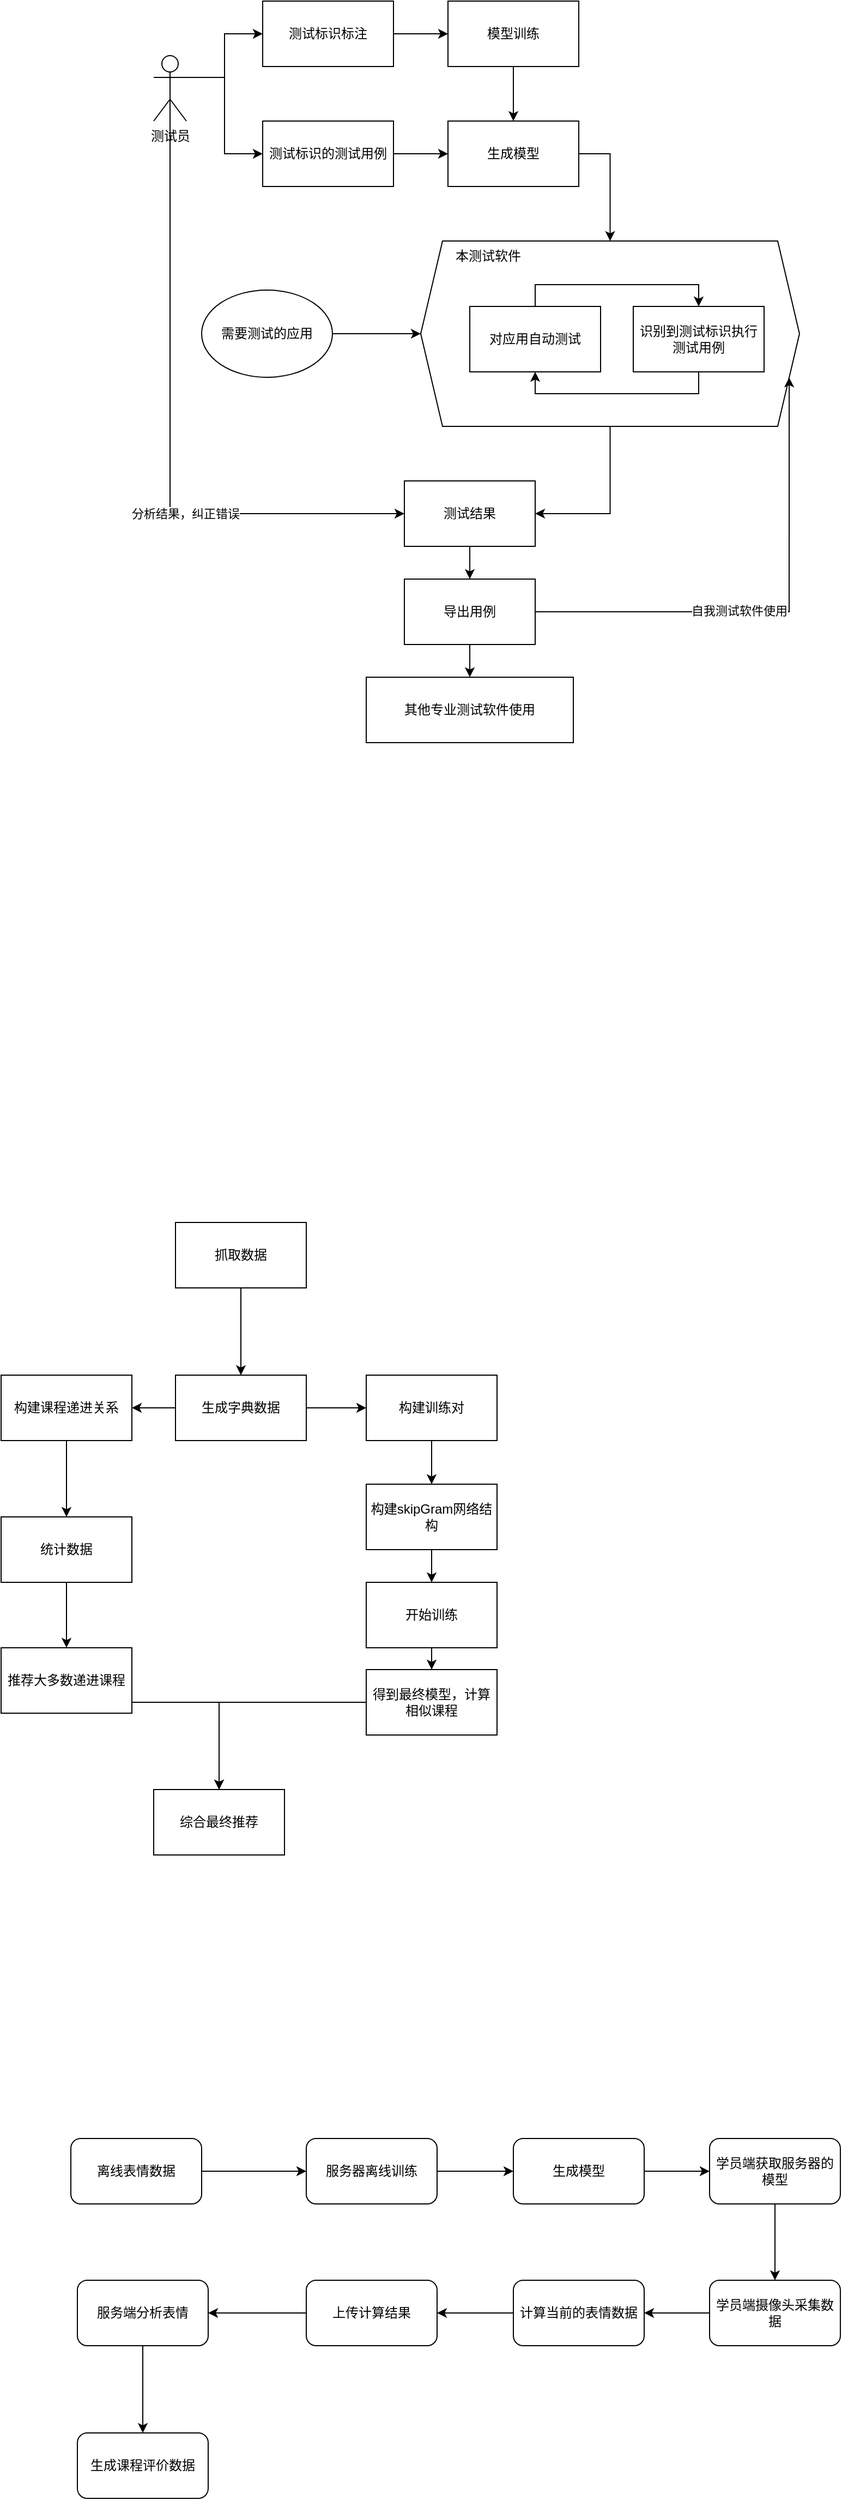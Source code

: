 <mxfile version="15.2.9" type="github">
  <diagram id="BvmnmwPzsOyRWKRXNK94" name="Page-1">
    <mxGraphModel dx="946" dy="531" grid="1" gridSize="10" guides="1" tooltips="1" connect="1" arrows="1" fold="1" page="1" pageScale="1" pageWidth="827" pageHeight="1169" math="0" shadow="0">
      <root>
        <mxCell id="0" />
        <mxCell id="1" parent="0" />
        <mxCell id="qzhhvuBuF7rtKGdXVutf-93" value="" style="edgeStyle=orthogonalEdgeStyle;rounded=0;orthogonalLoop=1;jettySize=auto;html=1;" parent="1" source="qzhhvuBuF7rtKGdXVutf-94" target="qzhhvuBuF7rtKGdXVutf-103" edge="1">
          <mxGeometry relative="1" as="geometry" />
        </mxCell>
        <mxCell id="qzhhvuBuF7rtKGdXVutf-94" value="测试标识标注" style="rounded=0;whiteSpace=wrap;html=1;" parent="1" vertex="1">
          <mxGeometry x="350" y="140" width="120" height="60" as="geometry" />
        </mxCell>
        <mxCell id="qzhhvuBuF7rtKGdXVutf-95" value="" style="edgeStyle=orthogonalEdgeStyle;rounded=0;orthogonalLoop=1;jettySize=auto;html=1;" parent="1" source="qzhhvuBuF7rtKGdXVutf-96" target="qzhhvuBuF7rtKGdXVutf-105" edge="1">
          <mxGeometry relative="1" as="geometry" />
        </mxCell>
        <mxCell id="qzhhvuBuF7rtKGdXVutf-96" value="测试标识的测试用例" style="rounded=0;whiteSpace=wrap;html=1;" parent="1" vertex="1">
          <mxGeometry x="350" y="250" width="120" height="60" as="geometry" />
        </mxCell>
        <mxCell id="qzhhvuBuF7rtKGdXVutf-97" style="edgeStyle=orthogonalEdgeStyle;rounded=0;orthogonalLoop=1;jettySize=auto;html=1;exitX=1;exitY=0.333;exitDx=0;exitDy=0;exitPerimeter=0;entryX=0;entryY=0.5;entryDx=0;entryDy=0;" parent="1" source="qzhhvuBuF7rtKGdXVutf-101" target="qzhhvuBuF7rtKGdXVutf-94" edge="1">
          <mxGeometry relative="1" as="geometry" />
        </mxCell>
        <mxCell id="qzhhvuBuF7rtKGdXVutf-98" style="edgeStyle=orthogonalEdgeStyle;rounded=0;orthogonalLoop=1;jettySize=auto;html=1;exitX=1;exitY=0.333;exitDx=0;exitDy=0;exitPerimeter=0;entryX=0;entryY=0.5;entryDx=0;entryDy=0;" parent="1" source="qzhhvuBuF7rtKGdXVutf-101" target="qzhhvuBuF7rtKGdXVutf-96" edge="1">
          <mxGeometry relative="1" as="geometry" />
        </mxCell>
        <mxCell id="qzhhvuBuF7rtKGdXVutf-99" style="edgeStyle=orthogonalEdgeStyle;rounded=0;orthogonalLoop=1;jettySize=auto;html=1;exitX=0.5;exitY=0.5;exitDx=0;exitDy=0;exitPerimeter=0;entryX=0;entryY=0.5;entryDx=0;entryDy=0;" parent="1" source="qzhhvuBuF7rtKGdXVutf-101" target="qzhhvuBuF7rtKGdXVutf-115" edge="1">
          <mxGeometry relative="1" as="geometry">
            <Array as="points">
              <mxPoint x="265" y="610" />
            </Array>
          </mxGeometry>
        </mxCell>
        <mxCell id="qzhhvuBuF7rtKGdXVutf-100" value="分析结果，纠正错误" style="edgeLabel;html=1;align=center;verticalAlign=middle;resizable=0;points=[];" parent="qzhhvuBuF7rtKGdXVutf-99" vertex="1" connectable="0">
          <mxGeometry x="0.335" relative="1" as="geometry">
            <mxPoint as="offset" />
          </mxGeometry>
        </mxCell>
        <mxCell id="qzhhvuBuF7rtKGdXVutf-101" value="测试员" style="shape=umlActor;verticalLabelPosition=bottom;verticalAlign=top;html=1;outlineConnect=0;" parent="1" vertex="1">
          <mxGeometry x="250" y="190" width="30" height="60" as="geometry" />
        </mxCell>
        <mxCell id="qzhhvuBuF7rtKGdXVutf-102" value="" style="edgeStyle=orthogonalEdgeStyle;rounded=0;orthogonalLoop=1;jettySize=auto;html=1;" parent="1" source="qzhhvuBuF7rtKGdXVutf-103" target="qzhhvuBuF7rtKGdXVutf-105" edge="1">
          <mxGeometry relative="1" as="geometry" />
        </mxCell>
        <mxCell id="qzhhvuBuF7rtKGdXVutf-103" value="模型训练" style="rounded=0;whiteSpace=wrap;html=1;" parent="1" vertex="1">
          <mxGeometry x="520" y="140" width="120" height="60" as="geometry" />
        </mxCell>
        <mxCell id="qzhhvuBuF7rtKGdXVutf-104" value="" style="edgeStyle=orthogonalEdgeStyle;rounded=0;orthogonalLoop=1;jettySize=auto;html=1;exitX=1;exitY=0.5;exitDx=0;exitDy=0;" parent="1" source="qzhhvuBuF7rtKGdXVutf-105" target="qzhhvuBuF7rtKGdXVutf-107" edge="1">
          <mxGeometry relative="1" as="geometry" />
        </mxCell>
        <mxCell id="qzhhvuBuF7rtKGdXVutf-105" value="生成模型" style="whiteSpace=wrap;html=1;rounded=0;" parent="1" vertex="1">
          <mxGeometry x="520" y="250" width="120" height="60" as="geometry" />
        </mxCell>
        <mxCell id="qzhhvuBuF7rtKGdXVutf-106" value="" style="edgeStyle=orthogonalEdgeStyle;rounded=0;orthogonalLoop=1;jettySize=auto;html=1;entryX=1;entryY=0.5;entryDx=0;entryDy=0;" parent="1" source="qzhhvuBuF7rtKGdXVutf-107" target="qzhhvuBuF7rtKGdXVutf-115" edge="1">
          <mxGeometry relative="1" as="geometry" />
        </mxCell>
        <mxCell id="qzhhvuBuF7rtKGdXVutf-107" value="&amp;nbsp; &amp;nbsp; &amp;nbsp; &amp;nbsp; &amp;nbsp;本测试软件" style="shape=hexagon;perimeter=hexagonPerimeter2;whiteSpace=wrap;html=1;fixedSize=1;align=left;verticalAlign=top;" parent="1" vertex="1">
          <mxGeometry x="495" y="360" width="347.5" height="170" as="geometry" />
        </mxCell>
        <mxCell id="qzhhvuBuF7rtKGdXVutf-108" style="edgeStyle=orthogonalEdgeStyle;rounded=0;orthogonalLoop=1;jettySize=auto;html=1;exitX=0.5;exitY=0;exitDx=0;exitDy=0;entryX=0.5;entryY=0;entryDx=0;entryDy=0;" parent="1" source="qzhhvuBuF7rtKGdXVutf-109" target="qzhhvuBuF7rtKGdXVutf-111" edge="1">
          <mxGeometry relative="1" as="geometry" />
        </mxCell>
        <mxCell id="qzhhvuBuF7rtKGdXVutf-109" value="对应用自动测试" style="whiteSpace=wrap;html=1;rounded=0;" parent="1" vertex="1">
          <mxGeometry x="540" y="420" width="120" height="60" as="geometry" />
        </mxCell>
        <mxCell id="qzhhvuBuF7rtKGdXVutf-110" style="edgeStyle=orthogonalEdgeStyle;rounded=0;orthogonalLoop=1;jettySize=auto;html=1;exitX=0.5;exitY=1;exitDx=0;exitDy=0;entryX=0.5;entryY=1;entryDx=0;entryDy=0;" parent="1" source="qzhhvuBuF7rtKGdXVutf-111" target="qzhhvuBuF7rtKGdXVutf-109" edge="1">
          <mxGeometry relative="1" as="geometry" />
        </mxCell>
        <mxCell id="qzhhvuBuF7rtKGdXVutf-111" value="识别到测试标识执行测试用例" style="whiteSpace=wrap;html=1;rounded=0;" parent="1" vertex="1">
          <mxGeometry x="690" y="420" width="120" height="60" as="geometry" />
        </mxCell>
        <mxCell id="qzhhvuBuF7rtKGdXVutf-112" style="edgeStyle=orthogonalEdgeStyle;rounded=0;orthogonalLoop=1;jettySize=auto;html=1;" parent="1" source="qzhhvuBuF7rtKGdXVutf-121" target="qzhhvuBuF7rtKGdXVutf-107" edge="1">
          <mxGeometry relative="1" as="geometry">
            <mxPoint x="430" y="445" as="sourcePoint" />
          </mxGeometry>
        </mxCell>
        <mxCell id="qzhhvuBuF7rtKGdXVutf-114" value="" style="edgeStyle=orthogonalEdgeStyle;rounded=0;orthogonalLoop=1;jettySize=auto;html=1;" parent="1" source="qzhhvuBuF7rtKGdXVutf-115" target="qzhhvuBuF7rtKGdXVutf-119" edge="1">
          <mxGeometry relative="1" as="geometry" />
        </mxCell>
        <mxCell id="qzhhvuBuF7rtKGdXVutf-115" value="测试结果" style="whiteSpace=wrap;html=1;align=center;verticalAlign=middle;" parent="1" vertex="1">
          <mxGeometry x="480" y="580" width="120" height="60" as="geometry" />
        </mxCell>
        <mxCell id="qzhhvuBuF7rtKGdXVutf-116" value="" style="edgeStyle=orthogonalEdgeStyle;rounded=0;orthogonalLoop=1;jettySize=auto;html=1;" parent="1" source="qzhhvuBuF7rtKGdXVutf-119" target="qzhhvuBuF7rtKGdXVutf-120" edge="1">
          <mxGeometry relative="1" as="geometry" />
        </mxCell>
        <mxCell id="qzhhvuBuF7rtKGdXVutf-117" style="edgeStyle=orthogonalEdgeStyle;rounded=0;orthogonalLoop=1;jettySize=auto;html=1;exitX=1;exitY=0.5;exitDx=0;exitDy=0;entryX=1;entryY=0.75;entryDx=0;entryDy=0;" parent="1" source="qzhhvuBuF7rtKGdXVutf-119" target="qzhhvuBuF7rtKGdXVutf-107" edge="1">
          <mxGeometry relative="1" as="geometry" />
        </mxCell>
        <mxCell id="qzhhvuBuF7rtKGdXVutf-118" value="自我测试软件使用" style="edgeLabel;html=1;align=center;verticalAlign=middle;resizable=0;points=[];" parent="qzhhvuBuF7rtKGdXVutf-117" vertex="1" connectable="0">
          <mxGeometry x="-0.164" y="1" relative="1" as="geometry">
            <mxPoint as="offset" />
          </mxGeometry>
        </mxCell>
        <mxCell id="qzhhvuBuF7rtKGdXVutf-119" value="导出用例" style="whiteSpace=wrap;html=1;" parent="1" vertex="1">
          <mxGeometry x="480" y="670" width="120" height="60" as="geometry" />
        </mxCell>
        <mxCell id="qzhhvuBuF7rtKGdXVutf-120" value="其他专业测试软件使用" style="whiteSpace=wrap;html=1;" parent="1" vertex="1">
          <mxGeometry x="445" y="760" width="190" height="60" as="geometry" />
        </mxCell>
        <mxCell id="qzhhvuBuF7rtKGdXVutf-121" value="&lt;span&gt;需要测试的应用&lt;/span&gt;" style="ellipse;whiteSpace=wrap;html=1;" parent="1" vertex="1">
          <mxGeometry x="294" y="405" width="120" height="80" as="geometry" />
        </mxCell>
        <mxCell id="FgPzwGsgEw1WV9atiQHV-3" value="" style="edgeStyle=orthogonalEdgeStyle;rounded=0;orthogonalLoop=1;jettySize=auto;html=1;" parent="1" source="FgPzwGsgEw1WV9atiQHV-1" target="FgPzwGsgEw1WV9atiQHV-2" edge="1">
          <mxGeometry relative="1" as="geometry" />
        </mxCell>
        <mxCell id="FgPzwGsgEw1WV9atiQHV-1" value="抓取数据" style="rounded=0;whiteSpace=wrap;html=1;" parent="1" vertex="1">
          <mxGeometry x="270" y="1260" width="120" height="60" as="geometry" />
        </mxCell>
        <mxCell id="FgPzwGsgEw1WV9atiQHV-5" value="" style="edgeStyle=orthogonalEdgeStyle;rounded=0;orthogonalLoop=1;jettySize=auto;html=1;" parent="1" source="FgPzwGsgEw1WV9atiQHV-2" target="FgPzwGsgEw1WV9atiQHV-4" edge="1">
          <mxGeometry relative="1" as="geometry" />
        </mxCell>
        <mxCell id="FgPzwGsgEw1WV9atiQHV-15" value="" style="edgeStyle=orthogonalEdgeStyle;rounded=0;orthogonalLoop=1;jettySize=auto;html=1;" parent="1" source="FgPzwGsgEw1WV9atiQHV-2" target="FgPzwGsgEw1WV9atiQHV-14" edge="1">
          <mxGeometry relative="1" as="geometry" />
        </mxCell>
        <mxCell id="FgPzwGsgEw1WV9atiQHV-2" value="生成字典数据" style="rounded=0;whiteSpace=wrap;html=1;" parent="1" vertex="1">
          <mxGeometry x="270" y="1400" width="120" height="60" as="geometry" />
        </mxCell>
        <mxCell id="FgPzwGsgEw1WV9atiQHV-9" value="" style="edgeStyle=orthogonalEdgeStyle;rounded=0;orthogonalLoop=1;jettySize=auto;html=1;" parent="1" source="FgPzwGsgEw1WV9atiQHV-4" target="FgPzwGsgEw1WV9atiQHV-8" edge="1">
          <mxGeometry relative="1" as="geometry" />
        </mxCell>
        <mxCell id="FgPzwGsgEw1WV9atiQHV-4" value="构建训练对" style="rounded=0;whiteSpace=wrap;html=1;" parent="1" vertex="1">
          <mxGeometry x="445" y="1400" width="120" height="60" as="geometry" />
        </mxCell>
        <mxCell id="FgPzwGsgEw1WV9atiQHV-11" value="" style="edgeStyle=orthogonalEdgeStyle;rounded=0;orthogonalLoop=1;jettySize=auto;html=1;" parent="1" source="FgPzwGsgEw1WV9atiQHV-8" target="FgPzwGsgEw1WV9atiQHV-10" edge="1">
          <mxGeometry relative="1" as="geometry" />
        </mxCell>
        <mxCell id="FgPzwGsgEw1WV9atiQHV-8" value="构建skipGram网络结构" style="rounded=0;whiteSpace=wrap;html=1;" parent="1" vertex="1">
          <mxGeometry x="445" y="1500" width="120" height="60" as="geometry" />
        </mxCell>
        <mxCell id="FgPzwGsgEw1WV9atiQHV-13" value="" style="edgeStyle=orthogonalEdgeStyle;rounded=0;orthogonalLoop=1;jettySize=auto;html=1;" parent="1" source="FgPzwGsgEw1WV9atiQHV-10" target="FgPzwGsgEw1WV9atiQHV-12" edge="1">
          <mxGeometry relative="1" as="geometry" />
        </mxCell>
        <mxCell id="FgPzwGsgEw1WV9atiQHV-10" value="开始训练" style="rounded=0;whiteSpace=wrap;html=1;" parent="1" vertex="1">
          <mxGeometry x="445" y="1590" width="120" height="60" as="geometry" />
        </mxCell>
        <mxCell id="FgPzwGsgEw1WV9atiQHV-22" style="edgeStyle=orthogonalEdgeStyle;rounded=0;orthogonalLoop=1;jettySize=auto;html=1;entryX=0.5;entryY=0;entryDx=0;entryDy=0;" parent="1" source="FgPzwGsgEw1WV9atiQHV-12" target="FgPzwGsgEw1WV9atiQHV-20" edge="1">
          <mxGeometry relative="1" as="geometry">
            <mxPoint x="340" y="1780" as="targetPoint" />
            <Array as="points">
              <mxPoint x="310" y="1700" />
            </Array>
          </mxGeometry>
        </mxCell>
        <mxCell id="FgPzwGsgEw1WV9atiQHV-12" value="得到最终模型，计算相似课程" style="rounded=0;whiteSpace=wrap;html=1;" parent="1" vertex="1">
          <mxGeometry x="445" y="1670" width="120" height="60" as="geometry" />
        </mxCell>
        <mxCell id="FgPzwGsgEw1WV9atiQHV-17" value="" style="edgeStyle=orthogonalEdgeStyle;rounded=0;orthogonalLoop=1;jettySize=auto;html=1;" parent="1" source="FgPzwGsgEw1WV9atiQHV-14" target="FgPzwGsgEw1WV9atiQHV-16" edge="1">
          <mxGeometry relative="1" as="geometry" />
        </mxCell>
        <mxCell id="FgPzwGsgEw1WV9atiQHV-14" value="构建课程递进关系" style="rounded=0;whiteSpace=wrap;html=1;" parent="1" vertex="1">
          <mxGeometry x="110" y="1400" width="120" height="60" as="geometry" />
        </mxCell>
        <mxCell id="FgPzwGsgEw1WV9atiQHV-19" value="" style="edgeStyle=orthogonalEdgeStyle;rounded=0;orthogonalLoop=1;jettySize=auto;html=1;" parent="1" source="FgPzwGsgEw1WV9atiQHV-16" target="FgPzwGsgEw1WV9atiQHV-18" edge="1">
          <mxGeometry relative="1" as="geometry" />
        </mxCell>
        <mxCell id="FgPzwGsgEw1WV9atiQHV-16" value="统计数据" style="rounded=0;whiteSpace=wrap;html=1;" parent="1" vertex="1">
          <mxGeometry x="110" y="1530" width="120" height="60" as="geometry" />
        </mxCell>
        <mxCell id="FgPzwGsgEw1WV9atiQHV-21" value="" style="edgeStyle=orthogonalEdgeStyle;rounded=0;orthogonalLoop=1;jettySize=auto;html=1;" parent="1" source="FgPzwGsgEw1WV9atiQHV-18" target="FgPzwGsgEw1WV9atiQHV-20" edge="1">
          <mxGeometry relative="1" as="geometry">
            <Array as="points">
              <mxPoint x="310" y="1700" />
            </Array>
          </mxGeometry>
        </mxCell>
        <mxCell id="FgPzwGsgEw1WV9atiQHV-18" value="推荐大多数递进课程" style="rounded=0;whiteSpace=wrap;html=1;" parent="1" vertex="1">
          <mxGeometry x="110" y="1650" width="120" height="60" as="geometry" />
        </mxCell>
        <mxCell id="FgPzwGsgEw1WV9atiQHV-20" value="综合最终推荐" style="rounded=0;whiteSpace=wrap;html=1;" parent="1" vertex="1">
          <mxGeometry x="250" y="1780" width="120" height="60" as="geometry" />
        </mxCell>
        <mxCell id="V5bHoIMc3ekC5QYiXzVF-5" value="" style="edgeStyle=orthogonalEdgeStyle;rounded=0;orthogonalLoop=1;jettySize=auto;html=1;" parent="1" source="V5bHoIMc3ekC5QYiXzVF-1" target="V5bHoIMc3ekC5QYiXzVF-4" edge="1">
          <mxGeometry relative="1" as="geometry" />
        </mxCell>
        <mxCell id="V5bHoIMc3ekC5QYiXzVF-1" value="服务器离线训练" style="rounded=1;whiteSpace=wrap;html=1;" parent="1" vertex="1">
          <mxGeometry x="390" y="2100" width="120" height="60" as="geometry" />
        </mxCell>
        <mxCell id="V5bHoIMc3ekC5QYiXzVF-3" value="" style="edgeStyle=orthogonalEdgeStyle;rounded=0;orthogonalLoop=1;jettySize=auto;html=1;" parent="1" source="V5bHoIMc3ekC5QYiXzVF-2" target="V5bHoIMc3ekC5QYiXzVF-1" edge="1">
          <mxGeometry relative="1" as="geometry" />
        </mxCell>
        <mxCell id="V5bHoIMc3ekC5QYiXzVF-2" value="离线表情数据" style="rounded=1;whiteSpace=wrap;html=1;" parent="1" vertex="1">
          <mxGeometry x="174" y="2100" width="120" height="60" as="geometry" />
        </mxCell>
        <mxCell id="4NYY5tclWFkSQuJX4EGY-3" style="edgeStyle=orthogonalEdgeStyle;rounded=0;orthogonalLoop=1;jettySize=auto;html=1;" edge="1" parent="1" source="V5bHoIMc3ekC5QYiXzVF-4" target="V5bHoIMc3ekC5QYiXzVF-8">
          <mxGeometry relative="1" as="geometry" />
        </mxCell>
        <mxCell id="V5bHoIMc3ekC5QYiXzVF-4" value="生成模型" style="rounded=1;whiteSpace=wrap;html=1;" parent="1" vertex="1">
          <mxGeometry x="580" y="2100" width="120" height="60" as="geometry" />
        </mxCell>
        <mxCell id="V5bHoIMc3ekC5QYiXzVF-12" value="" style="edgeStyle=orthogonalEdgeStyle;rounded=0;orthogonalLoop=1;jettySize=auto;html=1;" parent="1" source="V5bHoIMc3ekC5QYiXzVF-6" target="V5bHoIMc3ekC5QYiXzVF-11" edge="1">
          <mxGeometry relative="1" as="geometry" />
        </mxCell>
        <mxCell id="V5bHoIMc3ekC5QYiXzVF-6" value="学员端摄像头采集数据" style="rounded=1;whiteSpace=wrap;html=1;" parent="1" vertex="1">
          <mxGeometry x="760" y="2230" width="120" height="60" as="geometry" />
        </mxCell>
        <mxCell id="V5bHoIMc3ekC5QYiXzVF-10" value="" style="edgeStyle=orthogonalEdgeStyle;rounded=0;orthogonalLoop=1;jettySize=auto;html=1;" parent="1" source="V5bHoIMc3ekC5QYiXzVF-8" target="V5bHoIMc3ekC5QYiXzVF-6" edge="1">
          <mxGeometry relative="1" as="geometry" />
        </mxCell>
        <mxCell id="V5bHoIMc3ekC5QYiXzVF-8" value="学员端获取服务器的模型" style="rounded=1;whiteSpace=wrap;html=1;" parent="1" vertex="1">
          <mxGeometry x="760" y="2100" width="120" height="60" as="geometry" />
        </mxCell>
        <mxCell id="V5bHoIMc3ekC5QYiXzVF-14" value="" style="edgeStyle=orthogonalEdgeStyle;rounded=0;orthogonalLoop=1;jettySize=auto;html=1;" parent="1" source="V5bHoIMc3ekC5QYiXzVF-11" target="V5bHoIMc3ekC5QYiXzVF-13" edge="1">
          <mxGeometry relative="1" as="geometry" />
        </mxCell>
        <mxCell id="V5bHoIMc3ekC5QYiXzVF-11" value="计算当前的表情数据" style="rounded=1;whiteSpace=wrap;html=1;" parent="1" vertex="1">
          <mxGeometry x="580" y="2230" width="120" height="60" as="geometry" />
        </mxCell>
        <mxCell id="4NYY5tclWFkSQuJX4EGY-2" value="" style="edgeStyle=orthogonalEdgeStyle;rounded=0;orthogonalLoop=1;jettySize=auto;html=1;" edge="1" parent="1" source="V5bHoIMc3ekC5QYiXzVF-13" target="4NYY5tclWFkSQuJX4EGY-1">
          <mxGeometry relative="1" as="geometry" />
        </mxCell>
        <mxCell id="V5bHoIMc3ekC5QYiXzVF-13" value="上传计算结果" style="rounded=1;whiteSpace=wrap;html=1;" parent="1" vertex="1">
          <mxGeometry x="390" y="2230" width="120" height="60" as="geometry" />
        </mxCell>
        <mxCell id="4NYY5tclWFkSQuJX4EGY-5" value="" style="edgeStyle=orthogonalEdgeStyle;rounded=0;orthogonalLoop=1;jettySize=auto;html=1;" edge="1" parent="1" source="4NYY5tclWFkSQuJX4EGY-1" target="4NYY5tclWFkSQuJX4EGY-4">
          <mxGeometry relative="1" as="geometry" />
        </mxCell>
        <mxCell id="4NYY5tclWFkSQuJX4EGY-1" value="服务端分析表情" style="rounded=1;whiteSpace=wrap;html=1;" vertex="1" parent="1">
          <mxGeometry x="180" y="2230" width="120" height="60" as="geometry" />
        </mxCell>
        <mxCell id="4NYY5tclWFkSQuJX4EGY-4" value="生成课程评价数据" style="rounded=1;whiteSpace=wrap;html=1;" vertex="1" parent="1">
          <mxGeometry x="180" y="2370" width="120" height="60" as="geometry" />
        </mxCell>
      </root>
    </mxGraphModel>
  </diagram>
</mxfile>
